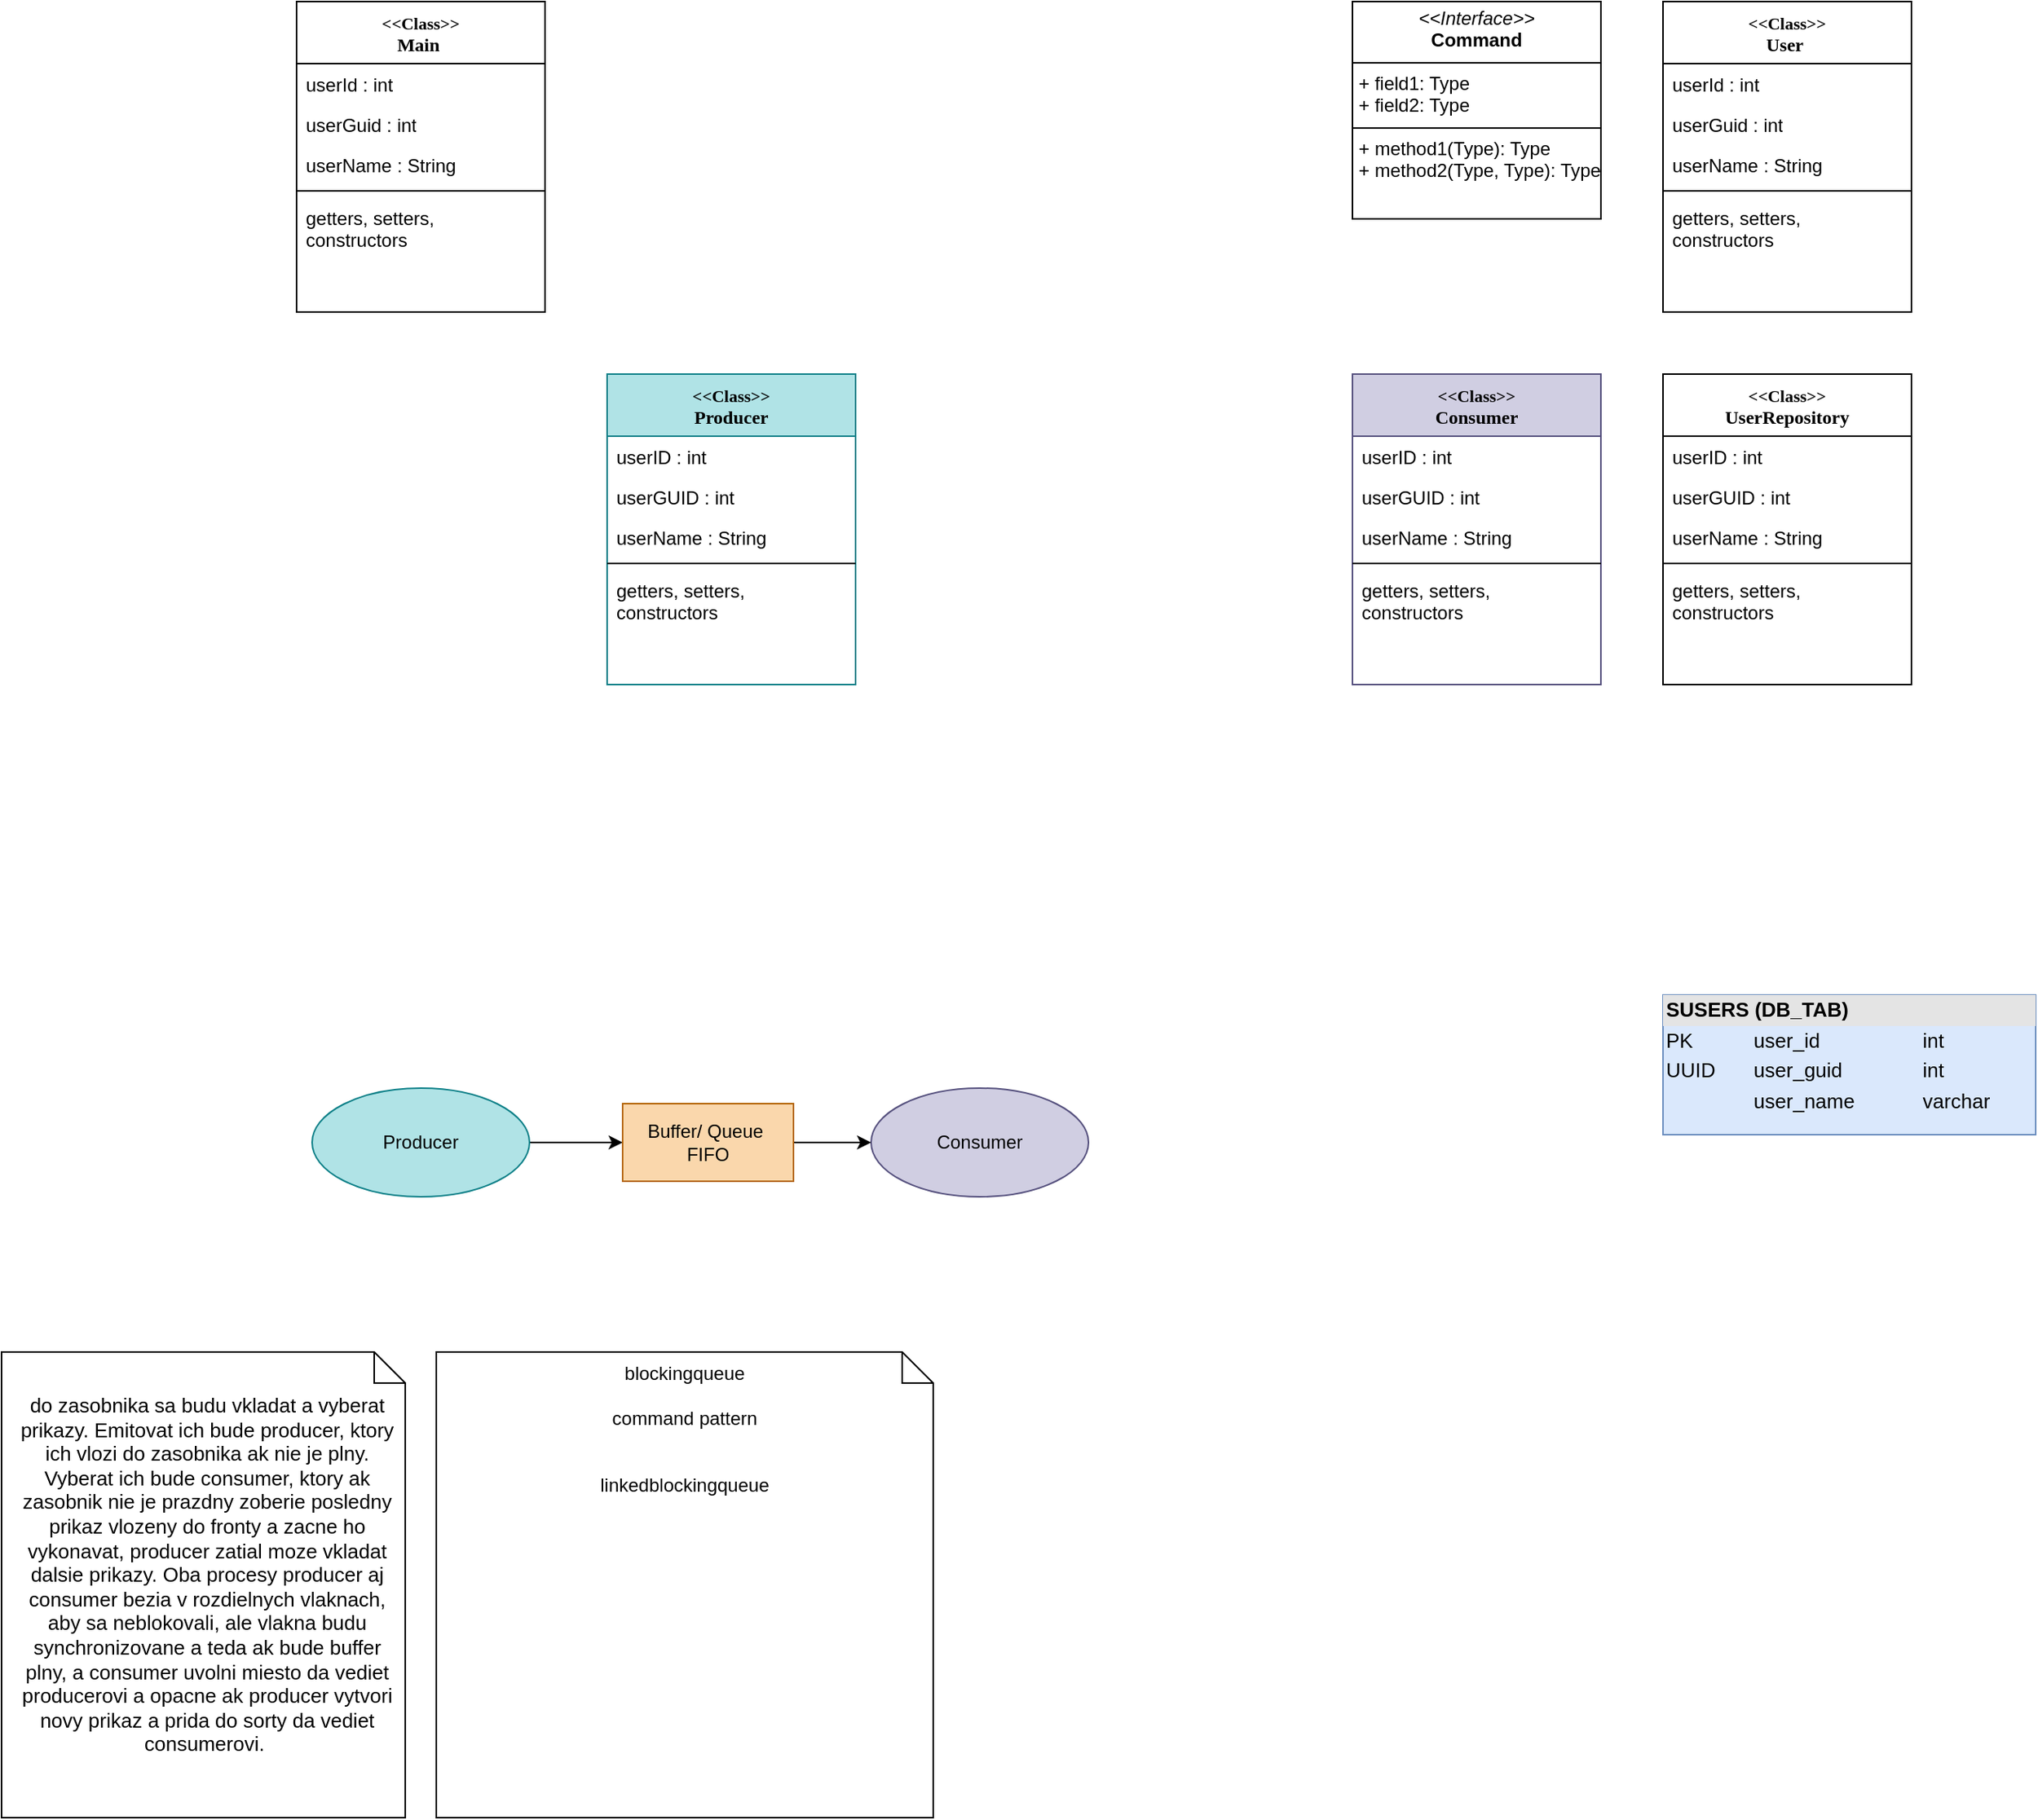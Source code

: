 <mxfile version="24.0.6" type="github">
  <diagram name="Page-1" id="9f46799a-70d6-7492-0946-bef42562c5a5">
    <mxGraphModel dx="2161" dy="927" grid="1" gridSize="10" guides="1" tooltips="1" connect="1" arrows="1" fold="1" page="1" pageScale="1" pageWidth="1100" pageHeight="850" background="none" math="0" shadow="0">
      <root>
        <mxCell id="0" />
        <mxCell id="1" parent="0" />
        <mxCell id="4csZbrO-k8rNxHO-S8qs-1" value="&lt;div style=&quot;box-sizing: border-box; width: 100%; background: rgb(228, 228, 228); padding: 2px; font-size: 13px;&quot;&gt;&lt;font style=&quot;font-size: 13px;&quot;&gt;&lt;b&gt;SUSERS (DB_TAB)&lt;/b&gt;&lt;/font&gt;&lt;/div&gt;&lt;table style=&quot;width: 100%; font-size: 13px;&quot; cellpadding=&quot;2&quot; cellspacing=&quot;0&quot;&gt;&lt;tbody&gt;&lt;tr&gt;&lt;td&gt;&lt;font style=&quot;font-size: 13px;&quot;&gt;PK&lt;/font&gt;&lt;/td&gt;&lt;td&gt;&lt;font style=&quot;font-size: 13px;&quot;&gt;user_id&lt;/font&gt;&lt;/td&gt;&lt;td&gt;&lt;font style=&quot;font-size: 13px;&quot;&gt;int&lt;/font&gt;&lt;/td&gt;&lt;/tr&gt;&lt;tr&gt;&lt;td&gt;&lt;font style=&quot;font-size: 13px;&quot;&gt;UUID&lt;/font&gt;&lt;/td&gt;&lt;td&gt;&lt;font style=&quot;font-size: 13px;&quot;&gt;user_guid&lt;/font&gt;&lt;/td&gt;&lt;td&gt;&lt;font style=&quot;font-size: 13px;&quot;&gt;int&lt;/font&gt;&lt;/td&gt;&lt;/tr&gt;&lt;tr&gt;&lt;td&gt;&lt;/td&gt;&lt;td&gt;&lt;font style=&quot;font-size: 13px;&quot;&gt;user_name&lt;/font&gt;&lt;/td&gt;&lt;td&gt;&lt;font style=&quot;font-size: 13px;&quot;&gt;varchar&lt;/font&gt;&lt;/td&gt;&lt;/tr&gt;&lt;/tbody&gt;&lt;/table&gt;" style="verticalAlign=top;align=left;overflow=fill;html=1;whiteSpace=wrap;fillColor=#dae8fc;strokeColor=#6c8ebf;rounded=0;glass=0;" vertex="1" parent="1">
          <mxGeometry x="920" y="680" width="240" height="90" as="geometry" />
        </mxCell>
        <mxCell id="78961159f06e98e8-56" value="&lt;font style=&quot;font-size: 11px;&quot;&gt;&amp;lt;&amp;lt;Class&amp;gt;&amp;gt;&lt;/font&gt;&lt;div&gt;&lt;font style=&quot;font-size: 11px;&quot;&gt;&lt;span style=&quot;font-size: 12px;&quot;&gt;User&amp;nbsp;&lt;/span&gt;&lt;br&gt;&lt;/font&gt;&lt;/div&gt;" style="swimlane;html=1;fontStyle=1;align=center;verticalAlign=top;childLayout=stackLayout;horizontal=1;startSize=40;horizontalStack=0;resizeParent=1;resizeLast=0;collapsible=1;marginBottom=0;swimlaneFillColor=#ffffff;rounded=0;shadow=0;comic=0;labelBackgroundColor=none;strokeWidth=1;fillColor=none;fontFamily=Verdana;fontSize=12;spacingTop=0;whiteSpace=wrap;" parent="1" vertex="1">
          <mxGeometry x="920" y="40" width="160" height="200" as="geometry">
            <mxRectangle x="170" y="210" width="110" height="40" as="alternateBounds" />
          </mxGeometry>
        </mxCell>
        <mxCell id="78961159f06e98e8-58" value="userId : int" style="text;html=1;strokeColor=none;fillColor=none;align=left;verticalAlign=top;spacingLeft=4;spacingRight=4;whiteSpace=wrap;overflow=hidden;rotatable=0;points=[[0,0.5],[1,0.5]];portConstraint=eastwest;" parent="78961159f06e98e8-56" vertex="1">
          <mxGeometry y="40" width="160" height="26" as="geometry" />
        </mxCell>
        <mxCell id="78961159f06e98e8-57" value="userGuid : int" style="text;html=1;strokeColor=none;fillColor=none;align=left;verticalAlign=top;spacingLeft=4;spacingRight=4;whiteSpace=wrap;overflow=hidden;rotatable=0;points=[[0,0.5],[1,0.5]];portConstraint=eastwest;" parent="78961159f06e98e8-56" vertex="1">
          <mxGeometry y="66" width="160" height="26" as="geometry" />
        </mxCell>
        <mxCell id="78961159f06e98e8-59" value="userName : String" style="text;html=1;strokeColor=none;fillColor=none;align=left;verticalAlign=top;spacingLeft=4;spacingRight=4;whiteSpace=wrap;overflow=hidden;rotatable=0;points=[[0,0.5],[1,0.5]];portConstraint=eastwest;" parent="78961159f06e98e8-56" vertex="1">
          <mxGeometry y="92" width="160" height="26" as="geometry" />
        </mxCell>
        <mxCell id="78961159f06e98e8-64" value="" style="line;html=1;strokeWidth=1;fillColor=none;align=left;verticalAlign=middle;spacingTop=-1;spacingLeft=3;spacingRight=3;rotatable=0;labelPosition=right;points=[];portConstraint=eastwest;" parent="78961159f06e98e8-56" vertex="1">
          <mxGeometry y="118" width="160" height="8" as="geometry" />
        </mxCell>
        <mxCell id="4csZbrO-k8rNxHO-S8qs-13" value="getters, setters, constructors&amp;nbsp;" style="text;html=1;strokeColor=none;fillColor=none;align=left;verticalAlign=top;spacingLeft=4;spacingRight=4;whiteSpace=wrap;overflow=hidden;rotatable=0;points=[[0,0.5],[1,0.5]];portConstraint=eastwest;" vertex="1" parent="78961159f06e98e8-56">
          <mxGeometry y="126" width="160" height="74" as="geometry" />
        </mxCell>
        <mxCell id="4csZbrO-k8rNxHO-S8qs-14" value="&lt;font style=&quot;font-size: 11px;&quot;&gt;&amp;lt;&amp;lt;Class&amp;gt;&amp;gt;&lt;/font&gt;&lt;div&gt;&lt;font style=&quot;font-size: 11px;&quot;&gt;&lt;span style=&quot;font-size: 12px;&quot;&gt;Producer&lt;/span&gt;&lt;br&gt;&lt;/font&gt;&lt;/div&gt;" style="swimlane;html=1;fontStyle=1;align=center;verticalAlign=top;childLayout=stackLayout;horizontal=1;startSize=40;horizontalStack=0;resizeParent=1;resizeLast=0;collapsible=1;marginBottom=0;swimlaneFillColor=#ffffff;rounded=0;shadow=0;comic=0;labelBackgroundColor=none;strokeWidth=1;fillColor=#b0e3e6;fontFamily=Verdana;fontSize=12;spacingTop=0;whiteSpace=wrap;strokeColor=#0e8088;" vertex="1" parent="1">
          <mxGeometry x="240" y="280" width="160" height="200" as="geometry">
            <mxRectangle x="170" y="210" width="110" height="40" as="alternateBounds" />
          </mxGeometry>
        </mxCell>
        <mxCell id="4csZbrO-k8rNxHO-S8qs-15" value="userID : int" style="text;html=1;strokeColor=none;fillColor=none;align=left;verticalAlign=top;spacingLeft=4;spacingRight=4;whiteSpace=wrap;overflow=hidden;rotatable=0;points=[[0,0.5],[1,0.5]];portConstraint=eastwest;" vertex="1" parent="4csZbrO-k8rNxHO-S8qs-14">
          <mxGeometry y="40" width="160" height="26" as="geometry" />
        </mxCell>
        <mxCell id="4csZbrO-k8rNxHO-S8qs-16" value="userGUID : int" style="text;html=1;strokeColor=none;fillColor=none;align=left;verticalAlign=top;spacingLeft=4;spacingRight=4;whiteSpace=wrap;overflow=hidden;rotatable=0;points=[[0,0.5],[1,0.5]];portConstraint=eastwest;" vertex="1" parent="4csZbrO-k8rNxHO-S8qs-14">
          <mxGeometry y="66" width="160" height="26" as="geometry" />
        </mxCell>
        <mxCell id="4csZbrO-k8rNxHO-S8qs-17" value="userName : String" style="text;html=1;strokeColor=none;fillColor=none;align=left;verticalAlign=top;spacingLeft=4;spacingRight=4;whiteSpace=wrap;overflow=hidden;rotatable=0;points=[[0,0.5],[1,0.5]];portConstraint=eastwest;" vertex="1" parent="4csZbrO-k8rNxHO-S8qs-14">
          <mxGeometry y="92" width="160" height="26" as="geometry" />
        </mxCell>
        <mxCell id="4csZbrO-k8rNxHO-S8qs-18" value="" style="line;html=1;strokeWidth=1;fillColor=none;align=left;verticalAlign=middle;spacingTop=-1;spacingLeft=3;spacingRight=3;rotatable=0;labelPosition=right;points=[];portConstraint=eastwest;" vertex="1" parent="4csZbrO-k8rNxHO-S8qs-14">
          <mxGeometry y="118" width="160" height="8" as="geometry" />
        </mxCell>
        <mxCell id="4csZbrO-k8rNxHO-S8qs-19" value="getters, setters, constructors&amp;nbsp;" style="text;html=1;strokeColor=none;fillColor=none;align=left;verticalAlign=top;spacingLeft=4;spacingRight=4;whiteSpace=wrap;overflow=hidden;rotatable=0;points=[[0,0.5],[1,0.5]];portConstraint=eastwest;" vertex="1" parent="4csZbrO-k8rNxHO-S8qs-14">
          <mxGeometry y="126" width="160" height="74" as="geometry" />
        </mxCell>
        <mxCell id="4csZbrO-k8rNxHO-S8qs-20" value="&lt;font style=&quot;font-size: 11px;&quot;&gt;&amp;lt;&amp;lt;Class&amp;gt;&amp;gt;&lt;/font&gt;&lt;div&gt;&lt;font&gt;Consumer&lt;/font&gt;&lt;/div&gt;" style="swimlane;html=1;fontStyle=1;align=center;verticalAlign=top;childLayout=stackLayout;horizontal=1;startSize=40;horizontalStack=0;resizeParent=1;resizeLast=0;collapsible=1;marginBottom=0;swimlaneFillColor=#ffffff;rounded=0;shadow=0;comic=0;labelBackgroundColor=none;strokeWidth=1;fillColor=#d0cee2;fontFamily=Verdana;fontSize=12;spacingTop=0;whiteSpace=wrap;strokeColor=#56517e;" vertex="1" parent="1">
          <mxGeometry x="720" y="280" width="160" height="200" as="geometry">
            <mxRectangle x="170" y="210" width="110" height="40" as="alternateBounds" />
          </mxGeometry>
        </mxCell>
        <mxCell id="4csZbrO-k8rNxHO-S8qs-21" value="userID : int" style="text;html=1;strokeColor=none;fillColor=none;align=left;verticalAlign=top;spacingLeft=4;spacingRight=4;whiteSpace=wrap;overflow=hidden;rotatable=0;points=[[0,0.5],[1,0.5]];portConstraint=eastwest;" vertex="1" parent="4csZbrO-k8rNxHO-S8qs-20">
          <mxGeometry y="40" width="160" height="26" as="geometry" />
        </mxCell>
        <mxCell id="4csZbrO-k8rNxHO-S8qs-22" value="userGUID : int" style="text;html=1;strokeColor=none;fillColor=none;align=left;verticalAlign=top;spacingLeft=4;spacingRight=4;whiteSpace=wrap;overflow=hidden;rotatable=0;points=[[0,0.5],[1,0.5]];portConstraint=eastwest;" vertex="1" parent="4csZbrO-k8rNxHO-S8qs-20">
          <mxGeometry y="66" width="160" height="26" as="geometry" />
        </mxCell>
        <mxCell id="4csZbrO-k8rNxHO-S8qs-23" value="userName : String" style="text;html=1;strokeColor=none;fillColor=none;align=left;verticalAlign=top;spacingLeft=4;spacingRight=4;whiteSpace=wrap;overflow=hidden;rotatable=0;points=[[0,0.5],[1,0.5]];portConstraint=eastwest;" vertex="1" parent="4csZbrO-k8rNxHO-S8qs-20">
          <mxGeometry y="92" width="160" height="26" as="geometry" />
        </mxCell>
        <mxCell id="4csZbrO-k8rNxHO-S8qs-24" value="" style="line;html=1;strokeWidth=1;fillColor=none;align=left;verticalAlign=middle;spacingTop=-1;spacingLeft=3;spacingRight=3;rotatable=0;labelPosition=right;points=[];portConstraint=eastwest;" vertex="1" parent="4csZbrO-k8rNxHO-S8qs-20">
          <mxGeometry y="118" width="160" height="8" as="geometry" />
        </mxCell>
        <mxCell id="4csZbrO-k8rNxHO-S8qs-25" value="getters, setters, constructors&amp;nbsp;" style="text;html=1;strokeColor=none;fillColor=none;align=left;verticalAlign=top;spacingLeft=4;spacingRight=4;whiteSpace=wrap;overflow=hidden;rotatable=0;points=[[0,0.5],[1,0.5]];portConstraint=eastwest;" vertex="1" parent="4csZbrO-k8rNxHO-S8qs-20">
          <mxGeometry y="126" width="160" height="74" as="geometry" />
        </mxCell>
        <mxCell id="4csZbrO-k8rNxHO-S8qs-26" value="&lt;p style=&quot;margin:0px;margin-top:4px;text-align:center;&quot;&gt;&lt;i&gt;&amp;lt;&amp;lt;Interface&amp;gt;&amp;gt;&lt;/i&gt;&lt;br&gt;&lt;b&gt;Command&lt;/b&gt;&lt;/p&gt;&lt;hr size=&quot;1&quot; style=&quot;border-style:solid;&quot;&gt;&lt;p style=&quot;margin:0px;margin-left:4px;&quot;&gt;+ field1: Type&lt;br&gt;+ field2: Type&lt;/p&gt;&lt;hr size=&quot;1&quot; style=&quot;border-style:solid;&quot;&gt;&lt;p style=&quot;margin:0px;margin-left:4px;&quot;&gt;+ method1(Type): Type&lt;br&gt;+ method2(Type, Type): Type&lt;/p&gt;" style="verticalAlign=top;align=left;overflow=fill;html=1;whiteSpace=wrap;" vertex="1" parent="1">
          <mxGeometry x="720" y="40" width="160" height="140" as="geometry" />
        </mxCell>
        <mxCell id="4csZbrO-k8rNxHO-S8qs-27" value="&lt;font style=&quot;font-size: 11px;&quot;&gt;&amp;lt;&amp;lt;Class&amp;gt;&amp;gt;&lt;/font&gt;&lt;div&gt;UserRepository&lt;/div&gt;" style="swimlane;html=1;fontStyle=1;align=center;verticalAlign=top;childLayout=stackLayout;horizontal=1;startSize=40;horizontalStack=0;resizeParent=1;resizeLast=0;collapsible=1;marginBottom=0;swimlaneFillColor=#ffffff;rounded=0;shadow=0;comic=0;labelBackgroundColor=none;strokeWidth=1;fillColor=none;fontFamily=Verdana;fontSize=12;spacingTop=0;whiteSpace=wrap;" vertex="1" parent="1">
          <mxGeometry x="920" y="280" width="160" height="200" as="geometry">
            <mxRectangle x="170" y="210" width="110" height="40" as="alternateBounds" />
          </mxGeometry>
        </mxCell>
        <mxCell id="4csZbrO-k8rNxHO-S8qs-28" value="userID : int" style="text;html=1;strokeColor=none;fillColor=none;align=left;verticalAlign=top;spacingLeft=4;spacingRight=4;whiteSpace=wrap;overflow=hidden;rotatable=0;points=[[0,0.5],[1,0.5]];portConstraint=eastwest;" vertex="1" parent="4csZbrO-k8rNxHO-S8qs-27">
          <mxGeometry y="40" width="160" height="26" as="geometry" />
        </mxCell>
        <mxCell id="4csZbrO-k8rNxHO-S8qs-29" value="userGUID : int" style="text;html=1;strokeColor=none;fillColor=none;align=left;verticalAlign=top;spacingLeft=4;spacingRight=4;whiteSpace=wrap;overflow=hidden;rotatable=0;points=[[0,0.5],[1,0.5]];portConstraint=eastwest;" vertex="1" parent="4csZbrO-k8rNxHO-S8qs-27">
          <mxGeometry y="66" width="160" height="26" as="geometry" />
        </mxCell>
        <mxCell id="4csZbrO-k8rNxHO-S8qs-30" value="userName : String" style="text;html=1;strokeColor=none;fillColor=none;align=left;verticalAlign=top;spacingLeft=4;spacingRight=4;whiteSpace=wrap;overflow=hidden;rotatable=0;points=[[0,0.5],[1,0.5]];portConstraint=eastwest;" vertex="1" parent="4csZbrO-k8rNxHO-S8qs-27">
          <mxGeometry y="92" width="160" height="26" as="geometry" />
        </mxCell>
        <mxCell id="4csZbrO-k8rNxHO-S8qs-31" value="" style="line;html=1;strokeWidth=1;fillColor=none;align=left;verticalAlign=middle;spacingTop=-1;spacingLeft=3;spacingRight=3;rotatable=0;labelPosition=right;points=[];portConstraint=eastwest;" vertex="1" parent="4csZbrO-k8rNxHO-S8qs-27">
          <mxGeometry y="118" width="160" height="8" as="geometry" />
        </mxCell>
        <mxCell id="4csZbrO-k8rNxHO-S8qs-32" value="getters, setters, constructors&amp;nbsp;" style="text;html=1;strokeColor=none;fillColor=none;align=left;verticalAlign=top;spacingLeft=4;spacingRight=4;whiteSpace=wrap;overflow=hidden;rotatable=0;points=[[0,0.5],[1,0.5]];portConstraint=eastwest;" vertex="1" parent="4csZbrO-k8rNxHO-S8qs-27">
          <mxGeometry y="126" width="160" height="74" as="geometry" />
        </mxCell>
        <mxCell id="4csZbrO-k8rNxHO-S8qs-45" value="" style="edgeStyle=orthogonalEdgeStyle;rounded=0;orthogonalLoop=1;jettySize=auto;html=1;" edge="1" parent="1" source="4csZbrO-k8rNxHO-S8qs-42" target="4csZbrO-k8rNxHO-S8qs-44">
          <mxGeometry relative="1" as="geometry" />
        </mxCell>
        <mxCell id="4csZbrO-k8rNxHO-S8qs-42" value="Producer" style="ellipse;whiteSpace=wrap;html=1;fillColor=#b0e3e6;strokeColor=#0e8088;" vertex="1" parent="1">
          <mxGeometry x="50" y="740" width="140" height="70" as="geometry" />
        </mxCell>
        <mxCell id="4csZbrO-k8rNxHO-S8qs-43" value="Consumer" style="ellipse;whiteSpace=wrap;html=1;fillColor=#d0cee2;strokeColor=#56517e;" vertex="1" parent="1">
          <mxGeometry x="410" y="740" width="140" height="70" as="geometry" />
        </mxCell>
        <mxCell id="4csZbrO-k8rNxHO-S8qs-46" value="" style="edgeStyle=orthogonalEdgeStyle;rounded=0;orthogonalLoop=1;jettySize=auto;html=1;" edge="1" parent="1" source="4csZbrO-k8rNxHO-S8qs-44" target="4csZbrO-k8rNxHO-S8qs-43">
          <mxGeometry relative="1" as="geometry" />
        </mxCell>
        <mxCell id="4csZbrO-k8rNxHO-S8qs-44" value="Buffer/ Queue&amp;nbsp;&lt;div&gt;FIFO&lt;/div&gt;" style="html=1;whiteSpace=wrap;fillColor=#fad7ac;strokeColor=#b46504;" vertex="1" parent="1">
          <mxGeometry x="250" y="750" width="110" height="50" as="geometry" />
        </mxCell>
        <mxCell id="4csZbrO-k8rNxHO-S8qs-47" value="&lt;font style=&quot;font-size: 11px;&quot;&gt;&amp;lt;&amp;lt;Class&amp;gt;&amp;gt;&lt;/font&gt;&lt;div&gt;&lt;font style=&quot;font-size: 11px;&quot;&gt;&lt;span style=&quot;font-size: 12px;&quot;&gt;Main&amp;nbsp;&lt;/span&gt;&lt;br&gt;&lt;/font&gt;&lt;/div&gt;" style="swimlane;html=1;fontStyle=1;align=center;verticalAlign=top;childLayout=stackLayout;horizontal=1;startSize=40;horizontalStack=0;resizeParent=1;resizeLast=0;collapsible=1;marginBottom=0;swimlaneFillColor=#ffffff;rounded=0;shadow=0;comic=0;labelBackgroundColor=none;strokeWidth=1;fillColor=none;fontFamily=Verdana;fontSize=12;spacingTop=0;whiteSpace=wrap;" vertex="1" parent="1">
          <mxGeometry x="40" y="40" width="160" height="200" as="geometry">
            <mxRectangle x="170" y="210" width="110" height="40" as="alternateBounds" />
          </mxGeometry>
        </mxCell>
        <mxCell id="4csZbrO-k8rNxHO-S8qs-48" value="userId : int" style="text;html=1;strokeColor=none;fillColor=none;align=left;verticalAlign=top;spacingLeft=4;spacingRight=4;whiteSpace=wrap;overflow=hidden;rotatable=0;points=[[0,0.5],[1,0.5]];portConstraint=eastwest;" vertex="1" parent="4csZbrO-k8rNxHO-S8qs-47">
          <mxGeometry y="40" width="160" height="26" as="geometry" />
        </mxCell>
        <mxCell id="4csZbrO-k8rNxHO-S8qs-49" value="userGuid : int" style="text;html=1;strokeColor=none;fillColor=none;align=left;verticalAlign=top;spacingLeft=4;spacingRight=4;whiteSpace=wrap;overflow=hidden;rotatable=0;points=[[0,0.5],[1,0.5]];portConstraint=eastwest;" vertex="1" parent="4csZbrO-k8rNxHO-S8qs-47">
          <mxGeometry y="66" width="160" height="26" as="geometry" />
        </mxCell>
        <mxCell id="4csZbrO-k8rNxHO-S8qs-50" value="userName : String" style="text;html=1;strokeColor=none;fillColor=none;align=left;verticalAlign=top;spacingLeft=4;spacingRight=4;whiteSpace=wrap;overflow=hidden;rotatable=0;points=[[0,0.5],[1,0.5]];portConstraint=eastwest;" vertex="1" parent="4csZbrO-k8rNxHO-S8qs-47">
          <mxGeometry y="92" width="160" height="26" as="geometry" />
        </mxCell>
        <mxCell id="4csZbrO-k8rNxHO-S8qs-51" value="" style="line;html=1;strokeWidth=1;fillColor=none;align=left;verticalAlign=middle;spacingTop=-1;spacingLeft=3;spacingRight=3;rotatable=0;labelPosition=right;points=[];portConstraint=eastwest;" vertex="1" parent="4csZbrO-k8rNxHO-S8qs-47">
          <mxGeometry y="118" width="160" height="8" as="geometry" />
        </mxCell>
        <mxCell id="4csZbrO-k8rNxHO-S8qs-52" value="getters, setters, constructors&amp;nbsp;" style="text;html=1;strokeColor=none;fillColor=none;align=left;verticalAlign=top;spacingLeft=4;spacingRight=4;whiteSpace=wrap;overflow=hidden;rotatable=0;points=[[0,0.5],[1,0.5]];portConstraint=eastwest;" vertex="1" parent="4csZbrO-k8rNxHO-S8qs-47">
          <mxGeometry y="126" width="160" height="74" as="geometry" />
        </mxCell>
        <mxCell id="4csZbrO-k8rNxHO-S8qs-53" value="do zasobnika sa budu vkladat a vyberat prikazy. Emitovat ich bude producer, ktory ich vlozi do zasobnika ak nie je plny. Vyberat ich bude consumer, ktory ak zasobnik nie je prazdny zoberie posledny prikaz vlozeny do fronty a zacne ho vykonavat, producer zatial moze vkladat dalsie prikazy. Oba procesy producer aj consumer bezia v rozdielnych vlaknach, aby sa neblokovali, ale vlakna budu synchronizovane a teda ak bude buffer plny, a consumer uvolni miesto da vediet producerovi a opacne ak producer vytvori novy prikaz a prida do sorty da vediet consumerovi. " style="shape=note;size=20;align=center;labelBackgroundColor=default;horizontal=1;verticalAlign=top;labelBorderColor=none;fontSize=13;whiteSpace=wrap;html=1;spacingTop=20;spacingLeft=5;spacingBottom=5;" vertex="1" parent="1">
          <mxGeometry x="-150" y="910" width="260" height="300" as="geometry" />
        </mxCell>
        <mxCell id="4csZbrO-k8rNxHO-S8qs-54" value="blockingqueue&lt;div&gt;&lt;br&gt;&lt;/div&gt;&lt;div&gt;command pattern&lt;/div&gt;&lt;div&gt;&lt;br&gt;&lt;/div&gt;&lt;div&gt;&lt;br&gt;&lt;/div&gt;&lt;div&gt;linkedblockingqueue&lt;/div&gt;&lt;div&gt;&lt;br&gt;&lt;/div&gt;&lt;div&gt;&lt;br&gt;&lt;/div&gt;" style="shape=note;size=20;whiteSpace=wrap;html=1;verticalAlign=top;" vertex="1" parent="1">
          <mxGeometry x="130" y="910" width="320" height="300" as="geometry" />
        </mxCell>
      </root>
    </mxGraphModel>
  </diagram>
</mxfile>
